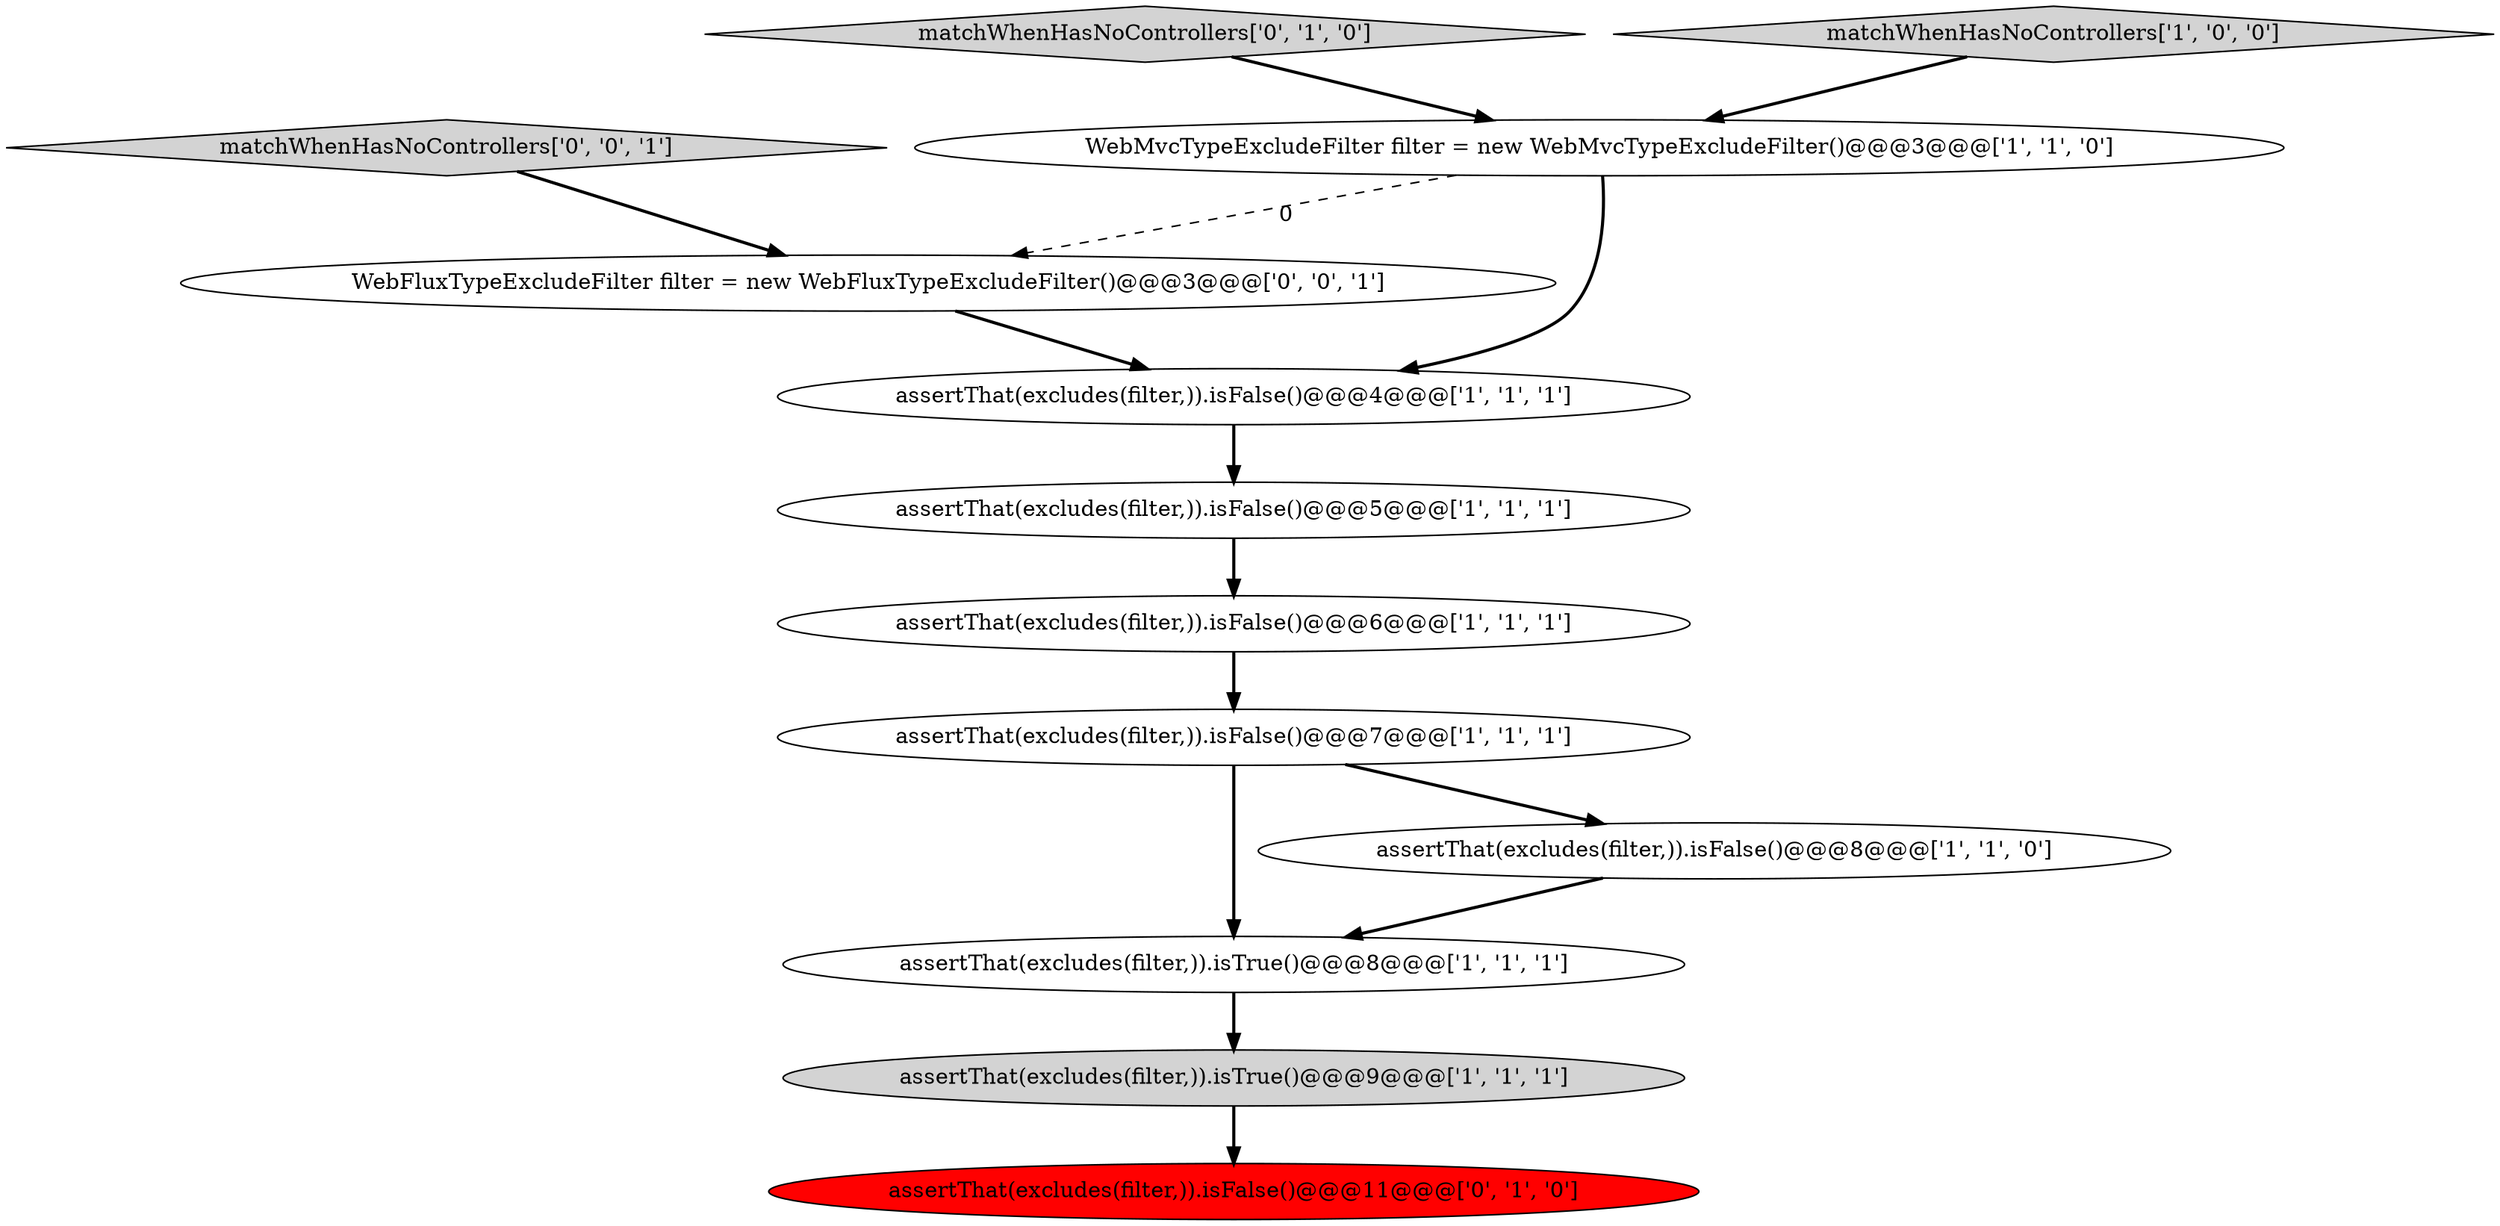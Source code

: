 digraph {
0 [style = filled, label = "assertThat(excludes(filter,)).isFalse()@@@7@@@['1', '1', '1']", fillcolor = white, shape = ellipse image = "AAA0AAABBB1BBB"];
2 [style = filled, label = "assertThat(excludes(filter,)).isFalse()@@@6@@@['1', '1', '1']", fillcolor = white, shape = ellipse image = "AAA0AAABBB1BBB"];
1 [style = filled, label = "assertThat(excludes(filter,)).isTrue()@@@8@@@['1', '1', '1']", fillcolor = white, shape = ellipse image = "AAA0AAABBB1BBB"];
4 [style = filled, label = "assertThat(excludes(filter,)).isFalse()@@@4@@@['1', '1', '1']", fillcolor = white, shape = ellipse image = "AAA0AAABBB1BBB"];
10 [style = filled, label = "matchWhenHasNoControllers['0', '1', '0']", fillcolor = lightgray, shape = diamond image = "AAA0AAABBB2BBB"];
9 [style = filled, label = "assertThat(excludes(filter,)).isFalse()@@@11@@@['0', '1', '0']", fillcolor = red, shape = ellipse image = "AAA1AAABBB2BBB"];
7 [style = filled, label = "assertThat(excludes(filter,)).isFalse()@@@5@@@['1', '1', '1']", fillcolor = white, shape = ellipse image = "AAA0AAABBB1BBB"];
3 [style = filled, label = "WebMvcTypeExcludeFilter filter = new WebMvcTypeExcludeFilter()@@@3@@@['1', '1', '0']", fillcolor = white, shape = ellipse image = "AAA0AAABBB1BBB"];
8 [style = filled, label = "assertThat(excludes(filter,)).isFalse()@@@8@@@['1', '1', '0']", fillcolor = white, shape = ellipse image = "AAA0AAABBB1BBB"];
12 [style = filled, label = "WebFluxTypeExcludeFilter filter = new WebFluxTypeExcludeFilter()@@@3@@@['0', '0', '1']", fillcolor = white, shape = ellipse image = "AAA0AAABBB3BBB"];
6 [style = filled, label = "matchWhenHasNoControllers['1', '0', '0']", fillcolor = lightgray, shape = diamond image = "AAA0AAABBB1BBB"];
5 [style = filled, label = "assertThat(excludes(filter,)).isTrue()@@@9@@@['1', '1', '1']", fillcolor = lightgray, shape = ellipse image = "AAA0AAABBB1BBB"];
11 [style = filled, label = "matchWhenHasNoControllers['0', '0', '1']", fillcolor = lightgray, shape = diamond image = "AAA0AAABBB3BBB"];
1->5 [style = bold, label=""];
8->1 [style = bold, label=""];
6->3 [style = bold, label=""];
10->3 [style = bold, label=""];
2->0 [style = bold, label=""];
11->12 [style = bold, label=""];
3->12 [style = dashed, label="0"];
5->9 [style = bold, label=""];
12->4 [style = bold, label=""];
7->2 [style = bold, label=""];
3->4 [style = bold, label=""];
0->1 [style = bold, label=""];
4->7 [style = bold, label=""];
0->8 [style = bold, label=""];
}
